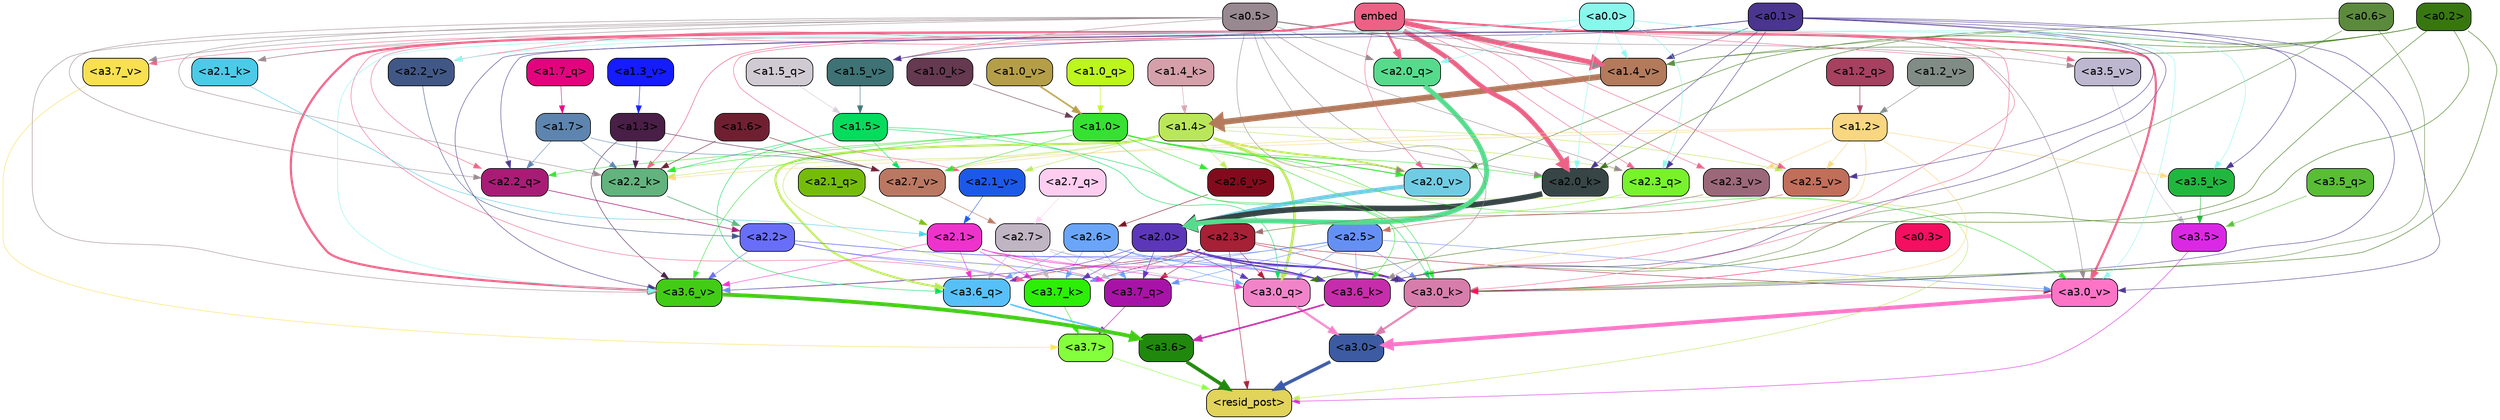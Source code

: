 strict digraph "" {
	graph [bgcolor=transparent,
		layout=dot,
		overlap=false,
		splines=true
	];
	"<a3.7>"	[color=black,
		fillcolor="#84ff3c",
		fontname=Helvetica,
		shape=box,
		style="filled, rounded"];
	"<resid_post>"	[color=black,
		fillcolor="#e2d35a",
		fontname=Helvetica,
		shape=box,
		style="filled, rounded"];
	"<a3.7>" -> "<resid_post>"	[color="#84ff3c",
		penwidth=0.6];
	"<a3.6>"	[color=black,
		fillcolor="#20880c",
		fontname=Helvetica,
		shape=box,
		style="filled, rounded"];
	"<a3.6>" -> "<resid_post>"	[color="#20880c",
		penwidth=4.646730065345764];
	"<a3.5>"	[color=black,
		fillcolor="#db28e5",
		fontname=Helvetica,
		shape=box,
		style="filled, rounded"];
	"<a3.5>" -> "<resid_post>"	[color="#db28e5",
		penwidth=0.6];
	"<a3.0>"	[color=black,
		fillcolor="#3c5ba2",
		fontname=Helvetica,
		shape=box,
		style="filled, rounded"];
	"<a3.0>" -> "<resid_post>"	[color="#3c5ba2",
		penwidth=4.323132634162903];
	"<a2.3>"	[color=black,
		fillcolor="#a62036",
		fontname=Helvetica,
		shape=box,
		style="filled, rounded"];
	"<a2.3>" -> "<resid_post>"	[color="#a62036",
		penwidth=0.6];
	"<a3.7_q>"	[color=black,
		fillcolor="#a813a7",
		fontname=Helvetica,
		shape=box,
		style="filled, rounded"];
	"<a2.3>" -> "<a3.7_q>"	[color="#a62036",
		penwidth=0.6];
	"<a3.6_q>"	[color=black,
		fillcolor="#57c0f8",
		fontname=Helvetica,
		shape=box,
		style="filled, rounded"];
	"<a2.3>" -> "<a3.6_q>"	[color="#a62036",
		penwidth=0.6];
	"<a3.0_q>"	[color=black,
		fillcolor="#f184c9",
		fontname=Helvetica,
		shape=box,
		style="filled, rounded"];
	"<a2.3>" -> "<a3.0_q>"	[color="#a62036",
		penwidth=0.6];
	"<a3.7_k>"	[color=black,
		fillcolor="#2cee07",
		fontname=Helvetica,
		shape=box,
		style="filled, rounded"];
	"<a2.3>" -> "<a3.7_k>"	[color="#a62036",
		penwidth=0.6];
	"<a3.0_k>"	[color=black,
		fillcolor="#d77dab",
		fontname=Helvetica,
		shape=box,
		style="filled, rounded"];
	"<a2.3>" -> "<a3.0_k>"	[color="#a62036",
		penwidth=0.6];
	"<a3.6_v>"	[color=black,
		fillcolor="#42cc16",
		fontname=Helvetica,
		shape=box,
		style="filled, rounded"];
	"<a2.3>" -> "<a3.6_v>"	[color="#a62036",
		penwidth=0.6];
	"<a3.0_v>"	[color=black,
		fillcolor="#fd74c7",
		fontname=Helvetica,
		shape=box,
		style="filled, rounded"];
	"<a2.3>" -> "<a3.0_v>"	[color="#a62036",
		penwidth=0.6];
	"<a1.4>"	[color=black,
		fillcolor="#bae75a",
		fontname=Helvetica,
		shape=box,
		style="filled, rounded"];
	"<a1.4>" -> "<resid_post>"	[color="#bae75a",
		penwidth=0.6];
	"<a1.4>" -> "<a3.7_q>"	[color="#bae75a",
		penwidth=0.6];
	"<a1.4>" -> "<a3.6_q>"	[color="#bae75a",
		penwidth=2.700703263282776];
	"<a1.4>" -> "<a3.0_q>"	[color="#bae75a",
		penwidth=3.34255850315094];
	"<a2.3_q>"	[color=black,
		fillcolor="#78f22d",
		fontname=Helvetica,
		shape=box,
		style="filled, rounded"];
	"<a1.4>" -> "<a2.3_q>"	[color="#bae75a",
		penwidth=0.6];
	"<a2.2_k>"	[color=black,
		fillcolor="#62b37e",
		fontname=Helvetica,
		shape=box,
		style="filled, rounded"];
	"<a1.4>" -> "<a2.2_k>"	[color="#bae75a",
		penwidth=0.6];
	"<a2.7_v>"	[color=black,
		fillcolor="#ba7862",
		fontname=Helvetica,
		shape=box,
		style="filled, rounded"];
	"<a1.4>" -> "<a2.7_v>"	[color="#bae75a",
		penwidth=0.6];
	"<a2.6_v>"	[color=black,
		fillcolor="#810b1c",
		fontname=Helvetica,
		shape=box,
		style="filled, rounded"];
	"<a1.4>" -> "<a2.6_v>"	[color="#bae75a",
		penwidth=0.6];
	"<a2.5_v>"	[color=black,
		fillcolor="#c16e5a",
		fontname=Helvetica,
		shape=box,
		style="filled, rounded"];
	"<a1.4>" -> "<a2.5_v>"	[color="#bae75a",
		penwidth=0.6];
	"<a2.1_v>"	[color=black,
		fillcolor="#1c59e9",
		fontname=Helvetica,
		shape=box,
		style="filled, rounded"];
	"<a1.4>" -> "<a2.1_v>"	[color="#bae75a",
		penwidth=0.6];
	"<a2.0_v>"	[color=black,
		fillcolor="#70cce3",
		fontname=Helvetica,
		shape=box,
		style="filled, rounded"];
	"<a1.4>" -> "<a2.0_v>"	[color="#bae75a",
		penwidth=2.387977123260498];
	"<a3.7_q>" -> "<a3.7>"	[color="#a813a7",
		penwidth=0.6];
	"<a3.6_q>" -> "<a3.6>"	[color="#57c0f8",
		penwidth=2.03758105635643];
	"<a3.5_q>"	[color=black,
		fillcolor="#59bd35",
		fontname=Helvetica,
		shape=box,
		style="filled, rounded"];
	"<a3.5_q>" -> "<a3.5>"	[color="#59bd35",
		penwidth=0.6];
	"<a3.0_q>" -> "<a3.0>"	[color="#f184c9",
		penwidth=2.8638100624084473];
	"<a3.7_k>" -> "<a3.7>"	[color="#2cee07",
		penwidth=0.6];
	"<a3.6_k>"	[color=black,
		fillcolor="#c62daa",
		fontname=Helvetica,
		shape=box,
		style="filled, rounded"];
	"<a3.6_k>" -> "<a3.6>"	[color="#c62daa",
		penwidth=2.174198240041733];
	"<a3.5_k>"	[color=black,
		fillcolor="#21b73f",
		fontname=Helvetica,
		shape=box,
		style="filled, rounded"];
	"<a3.5_k>" -> "<a3.5>"	[color="#21b73f",
		penwidth=0.6];
	"<a3.0_k>" -> "<a3.0>"	[color="#d77dab",
		penwidth=2.6274144649505615];
	"<a3.7_v>"	[color=black,
		fillcolor="#f9e051",
		fontname=Helvetica,
		shape=box,
		style="filled, rounded"];
	"<a3.7_v>" -> "<a3.7>"	[color="#f9e051",
		penwidth=0.6];
	"<a3.6_v>" -> "<a3.6>"	[color="#42cc16",
		penwidth=5.002329230308533];
	"<a3.5_v>"	[color=black,
		fillcolor="#bdb8d0",
		fontname=Helvetica,
		shape=box,
		style="filled, rounded"];
	"<a3.5_v>" -> "<a3.5>"	[color="#bdb8d0",
		penwidth=0.6];
	"<a3.0_v>" -> "<a3.0>"	[color="#fd74c7",
		penwidth=5.188832879066467];
	"<a2.7>"	[color=black,
		fillcolor="#c0b5c3",
		fontname=Helvetica,
		shape=box,
		style="filled, rounded"];
	"<a2.7>" -> "<a3.7_q>"	[color="#c0b5c3",
		penwidth=0.6];
	"<a2.7>" -> "<a3.6_q>"	[color="#c0b5c3",
		penwidth=0.6];
	"<a2.7>" -> "<a3.0_q>"	[color="#c0b5c3",
		penwidth=0.6];
	"<a2.7>" -> "<a3.7_k>"	[color="#c0b5c3",
		penwidth=0.6];
	"<a2.7>" -> "<a3.0_k>"	[color="#c0b5c3",
		penwidth=0.6];
	"<a2.6>"	[color=black,
		fillcolor="#6aa5f9",
		fontname=Helvetica,
		shape=box,
		style="filled, rounded"];
	"<a2.6>" -> "<a3.7_q>"	[color="#6aa5f9",
		penwidth=0.6];
	"<a2.6>" -> "<a3.6_q>"	[color="#6aa5f9",
		penwidth=0.6];
	"<a2.6>" -> "<a3.0_q>"	[color="#6aa5f9",
		penwidth=0.6];
	"<a2.6>" -> "<a3.7_k>"	[color="#6aa5f9",
		penwidth=0.6];
	"<a2.6>" -> "<a3.6_k>"	[color="#6aa5f9",
		penwidth=0.6];
	"<a2.6>" -> "<a3.0_k>"	[color="#6aa5f9",
		penwidth=0.6];
	"<a2.5>"	[color=black,
		fillcolor="#6590f3",
		fontname=Helvetica,
		shape=box,
		style="filled, rounded"];
	"<a2.5>" -> "<a3.7_q>"	[color="#6590f3",
		penwidth=0.6];
	"<a2.5>" -> "<a3.0_q>"	[color="#6590f3",
		penwidth=0.6];
	"<a2.5>" -> "<a3.7_k>"	[color="#6590f3",
		penwidth=0.6];
	"<a2.5>" -> "<a3.6_k>"	[color="#6590f3",
		penwidth=0.6];
	"<a2.5>" -> "<a3.0_k>"	[color="#6590f3",
		penwidth=0.6];
	"<a2.5>" -> "<a3.6_v>"	[color="#6590f3",
		penwidth=0.6];
	"<a2.5>" -> "<a3.0_v>"	[color="#6590f3",
		penwidth=0.6];
	"<a2.2>"	[color=black,
		fillcolor="#696ef8",
		fontname=Helvetica,
		shape=box,
		style="filled, rounded"];
	"<a2.2>" -> "<a3.7_q>"	[color="#696ef8",
		penwidth=0.6];
	"<a2.2>" -> "<a3.7_k>"	[color="#696ef8",
		penwidth=0.6];
	"<a2.2>" -> "<a3.6_k>"	[color="#696ef8",
		penwidth=0.6];
	"<a2.2>" -> "<a3.0_k>"	[color="#696ef8",
		penwidth=0.6];
	"<a2.2>" -> "<a3.6_v>"	[color="#696ef8",
		penwidth=0.6];
	"<a2.1>"	[color=black,
		fillcolor="#ed33cc",
		fontname=Helvetica,
		shape=box,
		style="filled, rounded"];
	"<a2.1>" -> "<a3.7_q>"	[color="#ed33cc",
		penwidth=0.6];
	"<a2.1>" -> "<a3.6_q>"	[color="#ed33cc",
		penwidth=0.6];
	"<a2.1>" -> "<a3.0_q>"	[color="#ed33cc",
		penwidth=0.6];
	"<a2.1>" -> "<a3.7_k>"	[color="#ed33cc",
		penwidth=0.6];
	"<a2.1>" -> "<a3.6_k>"	[color="#ed33cc",
		penwidth=0.6];
	"<a2.1>" -> "<a3.0_k>"	[color="#ed33cc",
		penwidth=0.6];
	"<a2.1>" -> "<a3.6_v>"	[color="#ed33cc",
		penwidth=0.6];
	"<a2.0>"	[color=black,
		fillcolor="#5c37b9",
		fontname=Helvetica,
		shape=box,
		style="filled, rounded"];
	"<a2.0>" -> "<a3.7_q>"	[color="#5c37b9",
		penwidth=0.6];
	"<a2.0>" -> "<a3.6_q>"	[color="#5c37b9",
		penwidth=0.6];
	"<a2.0>" -> "<a3.0_q>"	[color="#5c37b9",
		penwidth=0.6];
	"<a2.0>" -> "<a3.7_k>"	[color="#5c37b9",
		penwidth=0.6];
	"<a2.0>" -> "<a3.6_k>"	[color="#5c37b9",
		penwidth=1.6454488784074783];
	"<a2.0>" -> "<a3.0_k>"	[color="#5c37b9",
		penwidth=2.2218968719244003];
	"<a1.5>"	[color=black,
		fillcolor="#05dc5d",
		fontname=Helvetica,
		shape=box,
		style="filled, rounded"];
	"<a1.5>" -> "<a3.6_q>"	[color="#05dc5d",
		penwidth=0.6];
	"<a1.5>" -> "<a3.0_q>"	[color="#05dc5d",
		penwidth=0.6];
	"<a1.5>" -> "<a3.0_k>"	[color="#05dc5d",
		penwidth=0.6];
	"<a1.5>" -> "<a2.2_k>"	[color="#05dc5d",
		penwidth=0.6];
	"<a1.5>" -> "<a2.7_v>"	[color="#05dc5d",
		penwidth=0.6];
	"<a0.2>"	[color=black,
		fillcolor="#387710",
		fontname=Helvetica,
		shape=box,
		style="filled, rounded"];
	"<a0.2>" -> "<a3.0_q>"	[color="#387710",
		penwidth=0.6];
	"<a0.2>" -> "<a3.6_k>"	[color="#387710",
		penwidth=0.6];
	"<a0.2>" -> "<a3.0_k>"	[color="#387710",
		penwidth=0.6];
	"<a2.0_k>"	[color=black,
		fillcolor="#374546",
		fontname=Helvetica,
		shape=box,
		style="filled, rounded"];
	"<a0.2>" -> "<a2.0_k>"	[color="#387710",
		penwidth=0.6];
	"<a0.2>" -> "<a2.0_v>"	[color="#387710",
		penwidth=0.6];
	"<a1.4_v>"	[color=black,
		fillcolor="#b37a5c",
		fontname=Helvetica,
		shape=box,
		style="filled, rounded"];
	"<a0.2>" -> "<a1.4_v>"	[color="#387710",
		penwidth=0.6];
	embed	[color=black,
		fillcolor="#eb6286",
		fontname=Helvetica,
		shape=box,
		style="filled, rounded"];
	embed -> "<a3.7_k>"	[color="#eb6286",
		penwidth=0.6];
	embed -> "<a3.6_k>"	[color="#eb6286",
		penwidth=0.6];
	embed -> "<a3.0_k>"	[color="#eb6286",
		penwidth=0.6];
	embed -> "<a3.7_v>"	[color="#eb6286",
		penwidth=0.6];
	embed -> "<a3.6_v>"	[color="#eb6286",
		penwidth=2.8301228284835815];
	embed -> "<a3.5_v>"	[color="#eb6286",
		penwidth=0.6];
	embed -> "<a3.0_v>"	[color="#eb6286",
		penwidth=2.7660785913467407];
	embed -> "<a2.3_q>"	[color="#eb6286",
		penwidth=0.6];
	"<a2.2_q>"	[color=black,
		fillcolor="#a81c76",
		fontname=Helvetica,
		shape=box,
		style="filled, rounded"];
	embed -> "<a2.2_q>"	[color="#eb6286",
		penwidth=0.6];
	"<a2.0_q>"	[color=black,
		fillcolor="#56db8d",
		fontname=Helvetica,
		shape=box,
		style="filled, rounded"];
	embed -> "<a2.0_q>"	[color="#eb6286",
		penwidth=2.918822765350342];
	embed -> "<a2.2_k>"	[color="#eb6286",
		penwidth=0.7099294662475586];
	"<a2.1_k>"	[color=black,
		fillcolor="#4bcbe8",
		fontname=Helvetica,
		shape=box,
		style="filled, rounded"];
	embed -> "<a2.1_k>"	[color="#eb6286",
		penwidth=0.6];
	embed -> "<a2.0_k>"	[color="#eb6286",
		penwidth=6.075345039367676];
	embed -> "<a2.5_v>"	[color="#eb6286",
		penwidth=0.6];
	"<a2.3_v>"	[color=black,
		fillcolor="#9b6879",
		fontname=Helvetica,
		shape=box,
		style="filled, rounded"];
	embed -> "<a2.3_v>"	[color="#eb6286",
		penwidth=0.6];
	"<a2.2_v>"	[color=black,
		fillcolor="#415786",
		fontname=Helvetica,
		shape=box,
		style="filled, rounded"];
	embed -> "<a2.2_v>"	[color="#eb6286",
		penwidth=0.6909599304199219];
	embed -> "<a2.1_v>"	[color="#eb6286",
		penwidth=0.6];
	embed -> "<a2.0_v>"	[color="#eb6286",
		penwidth=0.6];
	"<a1.5_v>"	[color=black,
		fillcolor="#3e7274",
		fontname=Helvetica,
		shape=box,
		style="filled, rounded"];
	embed -> "<a1.5_v>"	[color="#eb6286",
		penwidth=0.6];
	embed -> "<a1.4_v>"	[color="#eb6286",
		penwidth=6.46385931968689];
	"<a1.2>"	[color=black,
		fillcolor="#f9d680",
		fontname=Helvetica,
		shape=box,
		style="filled, rounded"];
	"<a1.2>" -> "<a3.6_k>"	[color="#f9d680",
		penwidth=0.6];
	"<a1.2>" -> "<a3.5_k>"	[color="#f9d680",
		penwidth=0.6];
	"<a1.2>" -> "<a3.0_k>"	[color="#f9d680",
		penwidth=0.6];
	"<a1.2>" -> "<a2.2_k>"	[color="#f9d680",
		penwidth=0.6];
	"<a1.2>" -> "<a2.7_v>"	[color="#f9d680",
		penwidth=0.6];
	"<a1.2>" -> "<a2.5_v>"	[color="#f9d680",
		penwidth=0.6];
	"<a1.2>" -> "<a2.3_v>"	[color="#f9d680",
		penwidth=0.6];
	"<a1.0>"	[color=black,
		fillcolor="#36e132",
		fontname=Helvetica,
		shape=box,
		style="filled, rounded"];
	"<a1.0>" -> "<a3.6_k>"	[color="#36e132",
		penwidth=0.6];
	"<a1.0>" -> "<a3.0_k>"	[color="#36e132",
		penwidth=0.6];
	"<a1.0>" -> "<a3.6_v>"	[color="#36e132",
		penwidth=0.6];
	"<a1.0>" -> "<a3.0_v>"	[color="#36e132",
		penwidth=0.6];
	"<a1.0>" -> "<a2.2_q>"	[color="#36e132",
		penwidth=0.6];
	"<a1.0>" -> "<a2.2_k>"	[color="#36e132",
		penwidth=0.6];
	"<a1.0>" -> "<a2.0_k>"	[color="#36e132",
		penwidth=0.6];
	"<a1.0>" -> "<a2.7_v>"	[color="#36e132",
		penwidth=0.6];
	"<a1.0>" -> "<a2.6_v>"	[color="#36e132",
		penwidth=0.6];
	"<a1.0>" -> "<a2.0_v>"	[color="#36e132",
		penwidth=1.2435333728790283];
	"<a0.6>"	[color=black,
		fillcolor="#5c8a3d",
		fontname=Helvetica,
		shape=box,
		style="filled, rounded"];
	"<a0.6>" -> "<a3.6_k>"	[color="#5c8a3d",
		penwidth=0.6];
	"<a0.6>" -> "<a3.0_k>"	[color="#5c8a3d",
		penwidth=0.6];
	"<a0.6>" -> "<a1.4_v>"	[color="#5c8a3d",
		penwidth=0.6];
	"<a0.5>"	[color=black,
		fillcolor="#98888f",
		fontname=Helvetica,
		shape=box,
		style="filled, rounded"];
	"<a0.5>" -> "<a3.6_k>"	[color="#98888f",
		penwidth=0.6];
	"<a0.5>" -> "<a3.7_v>"	[color="#98888f",
		penwidth=0.6];
	"<a0.5>" -> "<a3.6_v>"	[color="#98888f",
		penwidth=0.6];
	"<a0.5>" -> "<a3.5_v>"	[color="#98888f",
		penwidth=0.6];
	"<a0.5>" -> "<a3.0_v>"	[color="#98888f",
		penwidth=0.6124261617660522];
	"<a0.5>" -> "<a2.3_q>"	[color="#98888f",
		penwidth=0.6];
	"<a0.5>" -> "<a2.2_q>"	[color="#98888f",
		penwidth=0.6];
	"<a0.5>" -> "<a2.0_q>"	[color="#98888f",
		penwidth=0.6];
	"<a0.5>" -> "<a2.2_k>"	[color="#98888f",
		penwidth=0.6];
	"<a0.5>" -> "<a2.1_k>"	[color="#98888f",
		penwidth=0.6];
	"<a0.5>" -> "<a2.0_k>"	[color="#98888f",
		penwidth=0.6112704277038574];
	"<a0.5>" -> "<a2.0_v>"	[color="#98888f",
		penwidth=0.6];
	"<a0.5>" -> "<a1.5_v>"	[color="#98888f",
		penwidth=0.6];
	"<a0.5>" -> "<a1.4_v>"	[color="#98888f",
		penwidth=0.9145197868347168];
	"<a0.1>"	[color=black,
		fillcolor="#4a358f",
		fontname=Helvetica,
		shape=box,
		style="filled, rounded"];
	"<a0.1>" -> "<a3.6_k>"	[color="#4a358f",
		penwidth=0.6];
	"<a0.1>" -> "<a3.5_k>"	[color="#4a358f",
		penwidth=0.6];
	"<a0.1>" -> "<a3.0_k>"	[color="#4a358f",
		penwidth=0.6];
	"<a0.1>" -> "<a3.6_v>"	[color="#4a358f",
		penwidth=0.6];
	"<a0.1>" -> "<a3.0_v>"	[color="#4a358f",
		penwidth=0.6];
	"<a0.1>" -> "<a2.3_q>"	[color="#4a358f",
		penwidth=0.6];
	"<a0.1>" -> "<a2.2_q>"	[color="#4a358f",
		penwidth=0.6];
	"<a0.1>" -> "<a2.0_k>"	[color="#4a358f",
		penwidth=0.6];
	"<a0.1>" -> "<a2.5_v>"	[color="#4a358f",
		penwidth=0.6];
	"<a0.1>" -> "<a1.5_v>"	[color="#4a358f",
		penwidth=0.6];
	"<a0.1>" -> "<a1.4_v>"	[color="#4a358f",
		penwidth=0.6];
	"<a0.0>"	[color=black,
		fillcolor="#89f7ec",
		fontname=Helvetica,
		shape=box,
		style="filled, rounded"];
	"<a0.0>" -> "<a3.5_k>"	[color="#89f7ec",
		penwidth=0.6];
	"<a0.0>" -> "<a3.6_v>"	[color="#89f7ec",
		penwidth=0.6];
	"<a0.0>" -> "<a3.0_v>"	[color="#89f7ec",
		penwidth=0.6];
	"<a0.0>" -> "<a2.3_q>"	[color="#89f7ec",
		penwidth=0.6];
	"<a0.0>" -> "<a2.0_q>"	[color="#89f7ec",
		penwidth=0.6];
	"<a0.0>" -> "<a2.0_k>"	[color="#89f7ec",
		penwidth=0.6];
	"<a0.0>" -> "<a2.2_v>"	[color="#89f7ec",
		penwidth=0.6];
	"<a0.0>" -> "<a1.4_v>"	[color="#89f7ec",
		penwidth=0.6];
	"<a0.3>"	[color=black,
		fillcolor="#f40f60",
		fontname=Helvetica,
		shape=box,
		style="filled, rounded"];
	"<a0.3>" -> "<a3.0_k>"	[color="#f40f60",
		penwidth=0.6];
	"<a1.3>"	[color=black,
		fillcolor="#491e47",
		fontname=Helvetica,
		shape=box,
		style="filled, rounded"];
	"<a1.3>" -> "<a3.6_v>"	[color="#491e47",
		penwidth=0.6];
	"<a1.3>" -> "<a2.2_k>"	[color="#491e47",
		penwidth=0.6];
	"<a1.3>" -> "<a2.7_v>"	[color="#491e47",
		penwidth=0.6];
	"<a2.7_q>"	[color=black,
		fillcolor="#fecdf0",
		fontname=Helvetica,
		shape=box,
		style="filled, rounded"];
	"<a2.7_q>" -> "<a2.7>"	[color="#fecdf0",
		penwidth=0.6];
	"<a2.3_q>" -> "<a2.3>"	[color="#78f22d",
		penwidth=0.6];
	"<a2.2_q>" -> "<a2.2>"	[color="#a81c76",
		penwidth=0.8114519119262695];
	"<a2.1_q>"	[color=black,
		fillcolor="#75bc0a",
		fontname=Helvetica,
		shape=box,
		style="filled, rounded"];
	"<a2.1_q>" -> "<a2.1>"	[color="#75bc0a",
		penwidth=0.6];
	"<a2.0_q>" -> "<a2.0>"	[color="#56db8d",
		penwidth=6.2323237657547];
	"<a2.2_k>" -> "<a2.2>"	[color="#62b37e",
		penwidth=0.9331893920898438];
	"<a2.1_k>" -> "<a2.1>"	[color="#4bcbe8",
		penwidth=0.6];
	"<a2.0_k>" -> "<a2.0>"	[color="#374546",
		penwidth=7.158664226531982];
	"<a2.7_v>" -> "<a2.7>"	[color="#ba7862",
		penwidth=0.6];
	"<a2.6_v>" -> "<a2.6>"	[color="#810b1c",
		penwidth=0.6];
	"<a2.5_v>" -> "<a2.5>"	[color="#c16e5a",
		penwidth=0.6657319068908691];
	"<a2.3_v>" -> "<a2.3>"	[color="#9b6879",
		penwidth=0.6];
	"<a2.2_v>" -> "<a2.2>"	[color="#415786",
		penwidth=0.6];
	"<a2.1_v>" -> "<a2.1>"	[color="#1c59e9",
		penwidth=0.6];
	"<a2.0_v>" -> "<a2.0>"	[color="#70cce3",
		penwidth=5.380099236965179];
	"<a1.7>"	[color=black,
		fillcolor="#5d85af",
		fontname=Helvetica,
		shape=box,
		style="filled, rounded"];
	"<a1.7>" -> "<a2.2_q>"	[color="#5d85af",
		penwidth=0.6];
	"<a1.7>" -> "<a2.2_k>"	[color="#5d85af",
		penwidth=0.6];
	"<a1.7>" -> "<a2.7_v>"	[color="#5d85af",
		penwidth=0.6];
	"<a1.6>"	[color=black,
		fillcolor="#701f31",
		fontname=Helvetica,
		shape=box,
		style="filled, rounded"];
	"<a1.6>" -> "<a2.2_k>"	[color="#701f31",
		penwidth=0.6];
	"<a1.6>" -> "<a2.7_v>"	[color="#701f31",
		penwidth=0.6];
	"<a1.7_q>"	[color=black,
		fillcolor="#e3037e",
		fontname=Helvetica,
		shape=box,
		style="filled, rounded"];
	"<a1.7_q>" -> "<a1.7>"	[color="#e3037e",
		penwidth=0.6];
	"<a1.5_q>"	[color=black,
		fillcolor="#d0cbd3",
		fontname=Helvetica,
		shape=box,
		style="filled, rounded"];
	"<a1.5_q>" -> "<a1.5>"	[color="#d0cbd3",
		penwidth=0.6];
	"<a1.2_q>"	[color=black,
		fillcolor="#a64160",
		fontname=Helvetica,
		shape=box,
		style="filled, rounded"];
	"<a1.2_q>" -> "<a1.2>"	[color="#a64160",
		penwidth=0.6965713500976562];
	"<a1.0_q>"	[color=black,
		fillcolor="#bcf61c",
		fontname=Helvetica,
		shape=box,
		style="filled, rounded"];
	"<a1.0_q>" -> "<a1.0>"	[color="#bcf61c",
		penwidth=0.6];
	"<a1.4_k>"	[color=black,
		fillcolor="#d5a0aa",
		fontname=Helvetica,
		shape=box,
		style="filled, rounded"];
	"<a1.4_k>" -> "<a1.4>"	[color="#d5a0aa",
		penwidth=0.6];
	"<a1.0_k>"	[color=black,
		fillcolor="#653950",
		fontname=Helvetica,
		shape=box,
		style="filled, rounded"];
	"<a1.0_k>" -> "<a1.0>"	[color="#653950",
		penwidth=0.6];
	"<a1.5_v>" -> "<a1.5>"	[color="#3e7274",
		penwidth=0.6];
	"<a1.4_v>" -> "<a1.4>"	[color="#b37a5c",
		penwidth=7.649995803833008];
	"<a1.3_v>"	[color=black,
		fillcolor="#151cff",
		fontname=Helvetica,
		shape=box,
		style="filled, rounded"];
	"<a1.3_v>" -> "<a1.3>"	[color="#151cff",
		penwidth=0.6];
	"<a1.2_v>"	[color=black,
		fillcolor="#818c86",
		fontname=Helvetica,
		shape=box,
		style="filled, rounded"];
	"<a1.2_v>" -> "<a1.2>"	[color="#818c86",
		penwidth=0.6];
	"<a1.0_v>"	[color=black,
		fillcolor="#b59e48",
		fontname=Helvetica,
		shape=box,
		style="filled, rounded"];
	"<a1.0_v>" -> "<a1.0>"	[color="#b59e48",
		penwidth=2.050852060317993];
}

